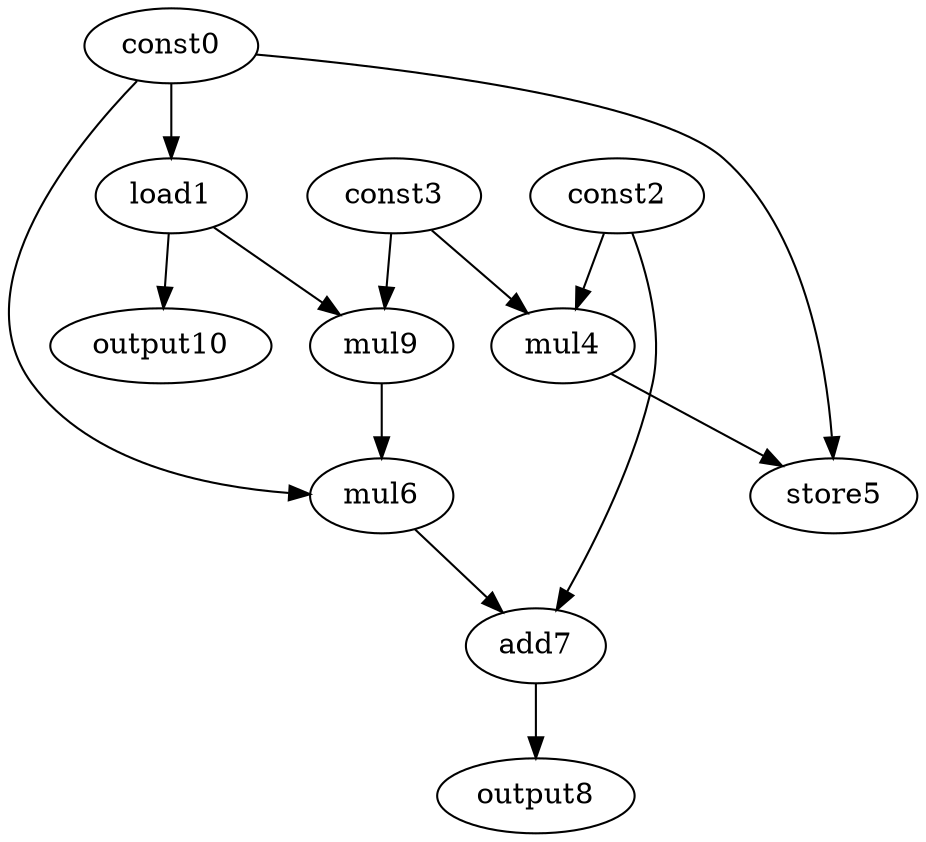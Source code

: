 digraph G { 
const0[opcode=const]; 
load1[opcode=load]; 
const2[opcode=const]; 
const3[opcode=const]; 
mul4[opcode=mul]; 
store5[opcode=store]; 
mul6[opcode=mul]; 
add7[opcode=add]; 
output8[opcode=output]; 
mul9[opcode=mul]; 
output10[opcode=output]; 
const0->load1[operand=0];
const2->mul4[operand=0];
const3->mul4[operand=1];
const0->store5[operand=0];
mul4->store5[operand=1];
load1->mul9[operand=0];
const3->mul9[operand=1];
load1->output10[operand=0];
const0->mul6[operand=0];
mul9->mul6[operand=1];
const2->add7[operand=0];
mul6->add7[operand=1];
add7->output8[operand=0];
}
